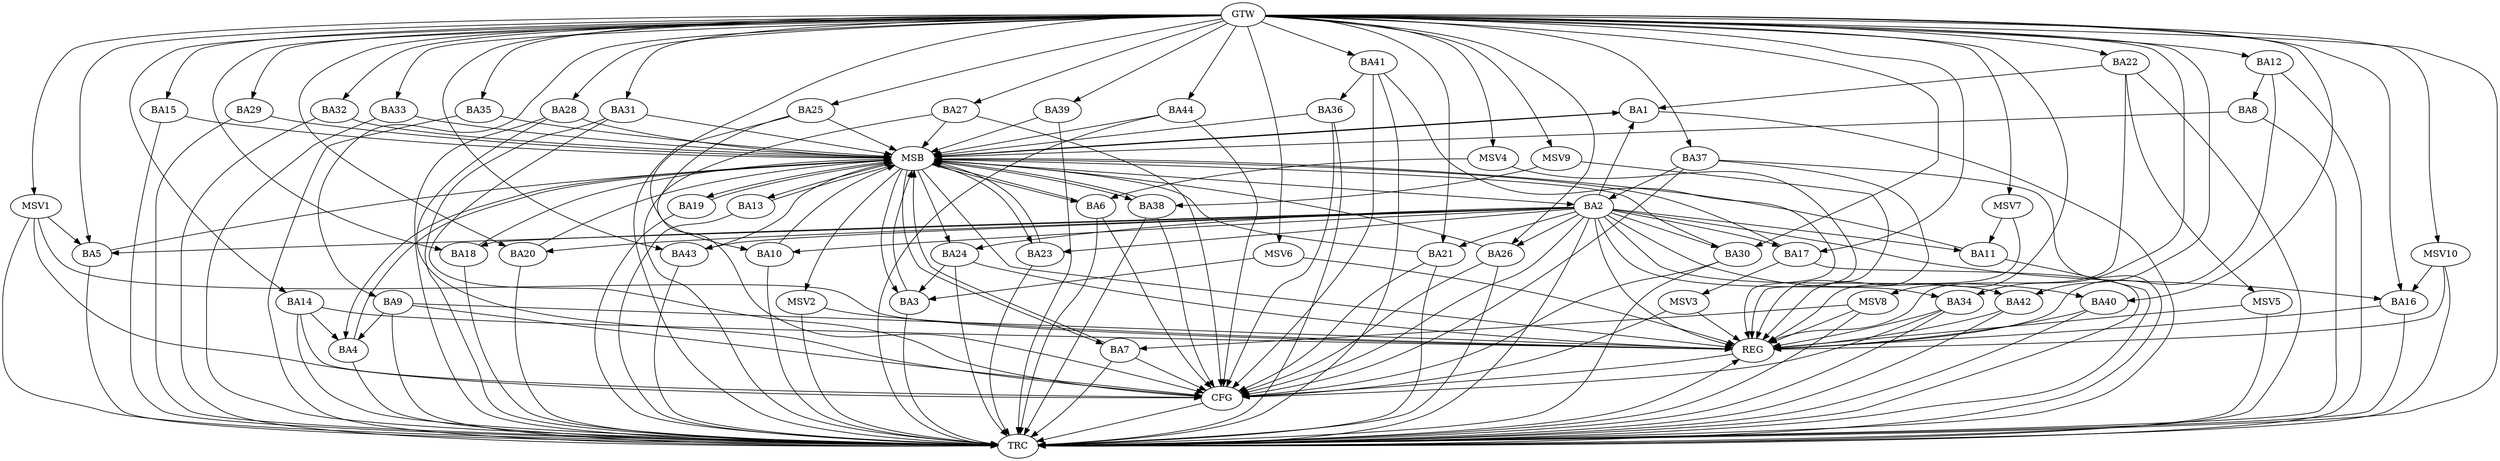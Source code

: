 strict digraph G {
  BA1 [ label="BA1" ];
  BA2 [ label="BA2" ];
  BA3 [ label="BA3" ];
  BA4 [ label="BA4" ];
  BA5 [ label="BA5" ];
  BA6 [ label="BA6" ];
  BA7 [ label="BA7" ];
  BA8 [ label="BA8" ];
  BA9 [ label="BA9" ];
  BA10 [ label="BA10" ];
  BA11 [ label="BA11" ];
  BA12 [ label="BA12" ];
  BA13 [ label="BA13" ];
  BA14 [ label="BA14" ];
  BA15 [ label="BA15" ];
  BA16 [ label="BA16" ];
  BA17 [ label="BA17" ];
  BA18 [ label="BA18" ];
  BA19 [ label="BA19" ];
  BA20 [ label="BA20" ];
  BA21 [ label="BA21" ];
  BA22 [ label="BA22" ];
  BA23 [ label="BA23" ];
  BA24 [ label="BA24" ];
  BA25 [ label="BA25" ];
  BA26 [ label="BA26" ];
  BA27 [ label="BA27" ];
  BA28 [ label="BA28" ];
  BA29 [ label="BA29" ];
  BA30 [ label="BA30" ];
  BA31 [ label="BA31" ];
  BA32 [ label="BA32" ];
  BA33 [ label="BA33" ];
  BA34 [ label="BA34" ];
  BA35 [ label="BA35" ];
  BA36 [ label="BA36" ];
  BA37 [ label="BA37" ];
  BA38 [ label="BA38" ];
  BA39 [ label="BA39" ];
  BA40 [ label="BA40" ];
  BA41 [ label="BA41" ];
  BA42 [ label="BA42" ];
  BA43 [ label="BA43" ];
  BA44 [ label="BA44" ];
  GTW [ label="GTW" ];
  REG [ label="REG" ];
  MSB [ label="MSB" ];
  CFG [ label="CFG" ];
  TRC [ label="TRC" ];
  MSV1 [ label="MSV1" ];
  MSV2 [ label="MSV2" ];
  MSV3 [ label="MSV3" ];
  MSV4 [ label="MSV4" ];
  MSV5 [ label="MSV5" ];
  MSV6 [ label="MSV6" ];
  MSV7 [ label="MSV7" ];
  MSV8 [ label="MSV8" ];
  MSV9 [ label="MSV9" ];
  MSV10 [ label="MSV10" ];
  BA2 -> BA1;
  BA9 -> BA4;
  BA12 -> BA8;
  BA14 -> BA4;
  BA22 -> BA1;
  BA24 -> BA3;
  BA37 -> BA2;
  BA41 -> BA36;
  GTW -> BA5;
  GTW -> BA9;
  GTW -> BA10;
  GTW -> BA12;
  GTW -> BA14;
  GTW -> BA15;
  GTW -> BA16;
  GTW -> BA17;
  GTW -> BA18;
  GTW -> BA20;
  GTW -> BA21;
  GTW -> BA22;
  GTW -> BA25;
  GTW -> BA26;
  GTW -> BA27;
  GTW -> BA28;
  GTW -> BA29;
  GTW -> BA30;
  GTW -> BA31;
  GTW -> BA32;
  GTW -> BA33;
  GTW -> BA34;
  GTW -> BA35;
  GTW -> BA37;
  GTW -> BA39;
  GTW -> BA40;
  GTW -> BA41;
  GTW -> BA42;
  GTW -> BA43;
  GTW -> BA44;
  BA2 -> REG;
  BA9 -> REG;
  BA12 -> REG;
  BA14 -> REG;
  BA16 -> REG;
  BA22 -> REG;
  BA24 -> REG;
  BA34 -> REG;
  BA37 -> REG;
  BA40 -> REG;
  BA41 -> REG;
  BA42 -> REG;
  BA1 -> MSB;
  MSB -> BA2;
  MSB -> REG;
  BA3 -> MSB;
  BA4 -> MSB;
  MSB -> BA1;
  BA5 -> MSB;
  BA6 -> MSB;
  BA7 -> MSB;
  MSB -> BA6;
  BA8 -> MSB;
  BA10 -> MSB;
  BA11 -> MSB;
  BA13 -> MSB;
  MSB -> BA4;
  BA15 -> MSB;
  BA17 -> MSB;
  BA18 -> MSB;
  BA19 -> MSB;
  BA20 -> MSB;
  BA21 -> MSB;
  BA23 -> MSB;
  MSB -> BA19;
  BA25 -> MSB;
  BA26 -> MSB;
  MSB -> BA13;
  BA27 -> MSB;
  MSB -> BA7;
  BA28 -> MSB;
  BA29 -> MSB;
  MSB -> BA23;
  BA30 -> MSB;
  BA31 -> MSB;
  BA32 -> MSB;
  MSB -> BA24;
  BA33 -> MSB;
  BA35 -> MSB;
  BA36 -> MSB;
  BA38 -> MSB;
  BA39 -> MSB;
  MSB -> BA3;
  BA43 -> MSB;
  MSB -> BA38;
  BA44 -> MSB;
  BA7 -> CFG;
  BA21 -> CFG;
  BA30 -> CFG;
  BA41 -> CFG;
  BA27 -> CFG;
  BA28 -> CFG;
  BA6 -> CFG;
  BA2 -> CFG;
  BA31 -> CFG;
  BA34 -> CFG;
  BA37 -> CFG;
  BA38 -> CFG;
  BA25 -> CFG;
  BA14 -> CFG;
  BA9 -> CFG;
  BA36 -> CFG;
  BA44 -> CFG;
  BA26 -> CFG;
  REG -> CFG;
  BA1 -> TRC;
  BA2 -> TRC;
  BA3 -> TRC;
  BA4 -> TRC;
  BA5 -> TRC;
  BA6 -> TRC;
  BA7 -> TRC;
  BA8 -> TRC;
  BA9 -> TRC;
  BA10 -> TRC;
  BA11 -> TRC;
  BA12 -> TRC;
  BA13 -> TRC;
  BA14 -> TRC;
  BA15 -> TRC;
  BA16 -> TRC;
  BA17 -> TRC;
  BA18 -> TRC;
  BA19 -> TRC;
  BA20 -> TRC;
  BA21 -> TRC;
  BA22 -> TRC;
  BA23 -> TRC;
  BA24 -> TRC;
  BA25 -> TRC;
  BA26 -> TRC;
  BA27 -> TRC;
  BA28 -> TRC;
  BA29 -> TRC;
  BA30 -> TRC;
  BA31 -> TRC;
  BA32 -> TRC;
  BA33 -> TRC;
  BA34 -> TRC;
  BA35 -> TRC;
  BA36 -> TRC;
  BA37 -> TRC;
  BA38 -> TRC;
  BA39 -> TRC;
  BA40 -> TRC;
  BA41 -> TRC;
  BA42 -> TRC;
  BA43 -> TRC;
  BA44 -> TRC;
  GTW -> TRC;
  CFG -> TRC;
  TRC -> REG;
  BA2 -> BA5;
  BA2 -> BA17;
  BA2 -> BA16;
  BA2 -> BA34;
  BA2 -> BA23;
  BA2 -> BA21;
  BA2 -> BA43;
  BA2 -> BA10;
  BA2 -> BA26;
  BA2 -> BA18;
  BA2 -> BA30;
  BA2 -> BA11;
  BA2 -> BA40;
  BA2 -> BA24;
  BA2 -> BA42;
  BA2 -> BA20;
  MSV1 -> BA5;
  GTW -> MSV1;
  MSV1 -> REG;
  MSV1 -> TRC;
  MSV1 -> CFG;
  MSB -> MSV2;
  MSV2 -> REG;
  MSV2 -> TRC;
  BA17 -> MSV3;
  MSV3 -> REG;
  MSV3 -> CFG;
  MSV4 -> BA6;
  GTW -> MSV4;
  MSV4 -> REG;
  BA22 -> MSV5;
  MSV5 -> REG;
  MSV5 -> TRC;
  MSV6 -> BA3;
  GTW -> MSV6;
  MSV6 -> REG;
  MSV7 -> BA11;
  GTW -> MSV7;
  MSV7 -> REG;
  MSV8 -> BA7;
  GTW -> MSV8;
  MSV8 -> REG;
  MSV8 -> TRC;
  MSV9 -> BA38;
  GTW -> MSV9;
  MSV9 -> REG;
  MSV10 -> BA16;
  GTW -> MSV10;
  MSV10 -> REG;
  MSV10 -> TRC;
}

